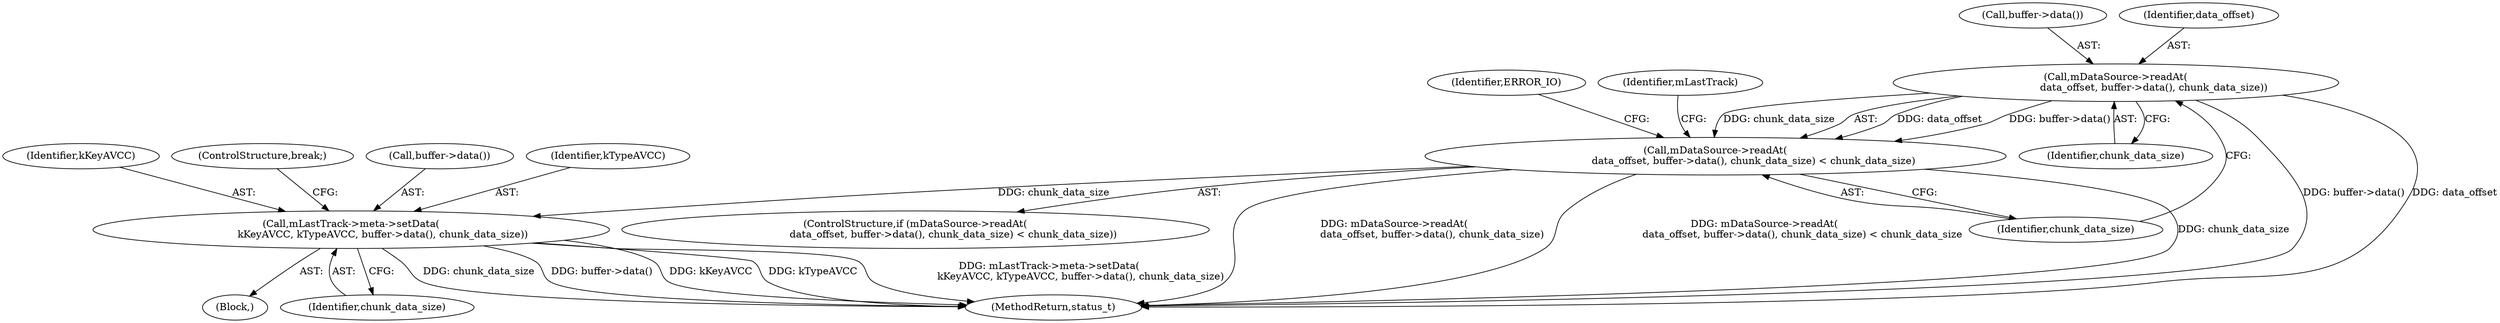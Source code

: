 digraph "0_Android_8a3a2f6ea7defe1a81bb32b3c9f3537f84749b9d@API" {
"1002840" [label="(Call,mDataSource->readAt(\n                        data_offset, buffer->data(), chunk_data_size))"];
"1002839" [label="(Call,mDataSource->readAt(\n                        data_offset, buffer->data(), chunk_data_size) < chunk_data_size)"];
"1002854" [label="(Call,mLastTrack->meta->setData(\n                    kKeyAVCC, kTypeAVCC, buffer->data(), chunk_data_size))"];
"1002855" [label="(Identifier,kKeyAVCC)"];
"1002819" [label="(Block,)"];
"1002847" [label="(Identifier,ERROR_IO)"];
"1002839" [label="(Call,mDataSource->readAt(\n                        data_offset, buffer->data(), chunk_data_size) < chunk_data_size)"];
"1002850" [label="(Identifier,mLastTrack)"];
"1002842" [label="(Call,buffer->data())"];
"1002854" [label="(Call,mLastTrack->meta->setData(\n                    kKeyAVCC, kTypeAVCC, buffer->data(), chunk_data_size))"];
"1002841" [label="(Identifier,data_offset)"];
"1002858" [label="(Identifier,chunk_data_size)"];
"1002859" [label="(ControlStructure,break;)"];
"1002838" [label="(ControlStructure,if (mDataSource->readAt(\n                        data_offset, buffer->data(), chunk_data_size) < chunk_data_size))"];
"1002843" [label="(Identifier,chunk_data_size)"];
"1002857" [label="(Call,buffer->data())"];
"1002840" [label="(Call,mDataSource->readAt(\n                        data_offset, buffer->data(), chunk_data_size))"];
"1002844" [label="(Identifier,chunk_data_size)"];
"1002856" [label="(Identifier,kTypeAVCC)"];
"1003903" [label="(MethodReturn,status_t)"];
"1002840" -> "1002839"  [label="AST: "];
"1002840" -> "1002843"  [label="CFG: "];
"1002841" -> "1002840"  [label="AST: "];
"1002842" -> "1002840"  [label="AST: "];
"1002843" -> "1002840"  [label="AST: "];
"1002844" -> "1002840"  [label="CFG: "];
"1002840" -> "1003903"  [label="DDG: buffer->data()"];
"1002840" -> "1003903"  [label="DDG: data_offset"];
"1002840" -> "1002839"  [label="DDG: data_offset"];
"1002840" -> "1002839"  [label="DDG: buffer->data()"];
"1002840" -> "1002839"  [label="DDG: chunk_data_size"];
"1002839" -> "1002838"  [label="AST: "];
"1002839" -> "1002844"  [label="CFG: "];
"1002844" -> "1002839"  [label="AST: "];
"1002847" -> "1002839"  [label="CFG: "];
"1002850" -> "1002839"  [label="CFG: "];
"1002839" -> "1003903"  [label="DDG: mDataSource->readAt(\n                        data_offset, buffer->data(), chunk_data_size)"];
"1002839" -> "1003903"  [label="DDG: mDataSource->readAt(\n                        data_offset, buffer->data(), chunk_data_size) < chunk_data_size"];
"1002839" -> "1003903"  [label="DDG: chunk_data_size"];
"1002839" -> "1002854"  [label="DDG: chunk_data_size"];
"1002854" -> "1002819"  [label="AST: "];
"1002854" -> "1002858"  [label="CFG: "];
"1002855" -> "1002854"  [label="AST: "];
"1002856" -> "1002854"  [label="AST: "];
"1002857" -> "1002854"  [label="AST: "];
"1002858" -> "1002854"  [label="AST: "];
"1002859" -> "1002854"  [label="CFG: "];
"1002854" -> "1003903"  [label="DDG: chunk_data_size"];
"1002854" -> "1003903"  [label="DDG: buffer->data()"];
"1002854" -> "1003903"  [label="DDG: kKeyAVCC"];
"1002854" -> "1003903"  [label="DDG: kTypeAVCC"];
"1002854" -> "1003903"  [label="DDG: mLastTrack->meta->setData(\n                    kKeyAVCC, kTypeAVCC, buffer->data(), chunk_data_size)"];
}

